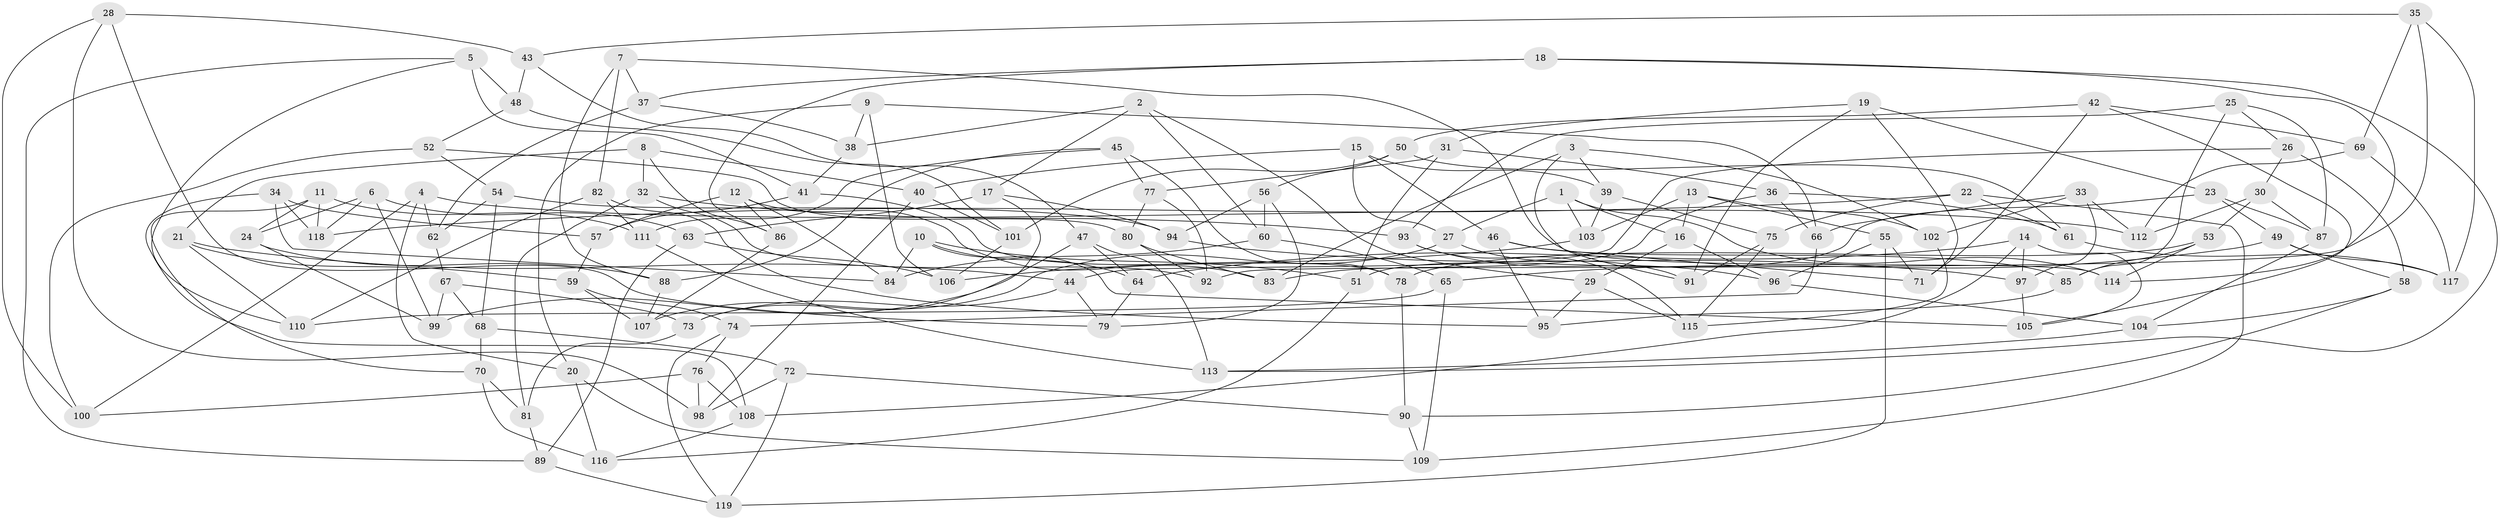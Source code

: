 // Generated by graph-tools (version 1.1) at 2025/50/03/09/25 03:50:50]
// undirected, 119 vertices, 238 edges
graph export_dot {
graph [start="1"]
  node [color=gray90,style=filled];
  1;
  2;
  3;
  4;
  5;
  6;
  7;
  8;
  9;
  10;
  11;
  12;
  13;
  14;
  15;
  16;
  17;
  18;
  19;
  20;
  21;
  22;
  23;
  24;
  25;
  26;
  27;
  28;
  29;
  30;
  31;
  32;
  33;
  34;
  35;
  36;
  37;
  38;
  39;
  40;
  41;
  42;
  43;
  44;
  45;
  46;
  47;
  48;
  49;
  50;
  51;
  52;
  53;
  54;
  55;
  56;
  57;
  58;
  59;
  60;
  61;
  62;
  63;
  64;
  65;
  66;
  67;
  68;
  69;
  70;
  71;
  72;
  73;
  74;
  75;
  76;
  77;
  78;
  79;
  80;
  81;
  82;
  83;
  84;
  85;
  86;
  87;
  88;
  89;
  90;
  91;
  92;
  93;
  94;
  95;
  96;
  97;
  98;
  99;
  100;
  101;
  102;
  103;
  104;
  105;
  106;
  107;
  108;
  109;
  110;
  111;
  112;
  113;
  114;
  115;
  116;
  117;
  118;
  119;
  1 -- 114;
  1 -- 16;
  1 -- 27;
  1 -- 103;
  2 -- 60;
  2 -- 29;
  2 -- 17;
  2 -- 38;
  3 -- 102;
  3 -- 83;
  3 -- 91;
  3 -- 39;
  4 -- 112;
  4 -- 20;
  4 -- 62;
  4 -- 100;
  5 -- 48;
  5 -- 41;
  5 -- 89;
  5 -- 110;
  6 -- 63;
  6 -- 99;
  6 -- 24;
  6 -- 118;
  7 -- 114;
  7 -- 37;
  7 -- 88;
  7 -- 82;
  8 -- 32;
  8 -- 86;
  8 -- 21;
  8 -- 40;
  9 -- 106;
  9 -- 38;
  9 -- 66;
  9 -- 20;
  10 -- 105;
  10 -- 64;
  10 -- 51;
  10 -- 84;
  11 -- 111;
  11 -- 24;
  11 -- 118;
  11 -- 70;
  12 -- 57;
  12 -- 83;
  12 -- 84;
  12 -- 86;
  13 -- 16;
  13 -- 103;
  13 -- 102;
  13 -- 55;
  14 -- 105;
  14 -- 97;
  14 -- 108;
  14 -- 64;
  15 -- 39;
  15 -- 27;
  15 -- 40;
  15 -- 46;
  16 -- 96;
  16 -- 29;
  17 -- 63;
  17 -- 73;
  17 -- 94;
  18 -- 37;
  18 -- 113;
  18 -- 114;
  18 -- 86;
  19 -- 31;
  19 -- 23;
  19 -- 71;
  19 -- 91;
  20 -- 116;
  20 -- 109;
  21 -- 110;
  21 -- 59;
  21 -- 44;
  22 -- 61;
  22 -- 118;
  22 -- 75;
  22 -- 109;
  23 -- 51;
  23 -- 87;
  23 -- 49;
  24 -- 99;
  24 -- 88;
  25 -- 26;
  25 -- 87;
  25 -- 85;
  25 -- 93;
  26 -- 30;
  26 -- 58;
  26 -- 44;
  27 -- 107;
  27 -- 91;
  28 -- 100;
  28 -- 43;
  28 -- 79;
  28 -- 98;
  29 -- 95;
  29 -- 115;
  30 -- 112;
  30 -- 87;
  30 -- 53;
  31 -- 51;
  31 -- 77;
  31 -- 36;
  32 -- 81;
  32 -- 93;
  32 -- 92;
  33 -- 112;
  33 -- 97;
  33 -- 66;
  33 -- 102;
  34 -- 84;
  34 -- 57;
  34 -- 108;
  34 -- 118;
  35 -- 69;
  35 -- 117;
  35 -- 92;
  35 -- 43;
  36 -- 83;
  36 -- 66;
  36 -- 61;
  37 -- 62;
  37 -- 38;
  38 -- 41;
  39 -- 75;
  39 -- 103;
  40 -- 98;
  40 -- 101;
  41 -- 57;
  41 -- 78;
  42 -- 69;
  42 -- 71;
  42 -- 50;
  42 -- 105;
  43 -- 47;
  43 -- 48;
  44 -- 73;
  44 -- 79;
  45 -- 78;
  45 -- 77;
  45 -- 111;
  45 -- 88;
  46 -- 85;
  46 -- 71;
  46 -- 95;
  47 -- 99;
  47 -- 64;
  47 -- 113;
  48 -- 101;
  48 -- 52;
  49 -- 58;
  49 -- 117;
  49 -- 65;
  50 -- 101;
  50 -- 56;
  50 -- 61;
  51 -- 116;
  52 -- 100;
  52 -- 80;
  52 -- 54;
  53 -- 85;
  53 -- 114;
  53 -- 78;
  54 -- 94;
  54 -- 62;
  54 -- 68;
  55 -- 96;
  55 -- 71;
  55 -- 119;
  56 -- 79;
  56 -- 60;
  56 -- 94;
  57 -- 59;
  58 -- 104;
  58 -- 90;
  59 -- 107;
  59 -- 74;
  60 -- 84;
  60 -- 65;
  61 -- 117;
  62 -- 67;
  63 -- 106;
  63 -- 89;
  64 -- 79;
  65 -- 110;
  65 -- 109;
  66 -- 74;
  67 -- 73;
  67 -- 99;
  67 -- 68;
  68 -- 70;
  68 -- 72;
  69 -- 117;
  69 -- 112;
  70 -- 81;
  70 -- 116;
  72 -- 119;
  72 -- 98;
  72 -- 90;
  73 -- 81;
  74 -- 119;
  74 -- 76;
  75 -- 91;
  75 -- 115;
  76 -- 100;
  76 -- 98;
  76 -- 108;
  77 -- 92;
  77 -- 80;
  78 -- 90;
  80 -- 92;
  80 -- 83;
  81 -- 89;
  82 -- 111;
  82 -- 110;
  82 -- 95;
  85 -- 95;
  86 -- 107;
  87 -- 104;
  88 -- 107;
  89 -- 119;
  90 -- 109;
  93 -- 115;
  93 -- 96;
  94 -- 97;
  96 -- 104;
  97 -- 105;
  101 -- 106;
  102 -- 115;
  103 -- 106;
  104 -- 113;
  108 -- 116;
  111 -- 113;
}
